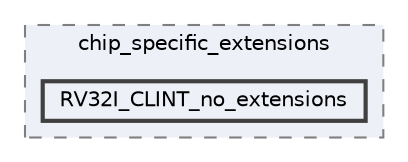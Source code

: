 digraph "D:/Projects/Raspberrypi_pico/pico_freertos_final/freertos_pico2/pico_freertos/FreeRTOS-Kernel/portable/IAR/RISC-V/chip_specific_extensions/RV32I_CLINT_no_extensions"
{
 // LATEX_PDF_SIZE
  bgcolor="transparent";
  edge [fontname=Helvetica,fontsize=10,labelfontname=Helvetica,labelfontsize=10];
  node [fontname=Helvetica,fontsize=10,shape=box,height=0.2,width=0.4];
  compound=true
  subgraph clusterdir_ece61dc0f3028521508647850dfcfa78 {
    graph [ bgcolor="#edf0f7", pencolor="grey50", label="chip_specific_extensions", fontname=Helvetica,fontsize=10 style="filled,dashed", URL="dir_ece61dc0f3028521508647850dfcfa78.html",tooltip=""]
  dir_18309b93a6f8c1d6076eb7805ffe4f39 [label="RV32I_CLINT_no_extensions", fillcolor="#edf0f7", color="grey25", style="filled,bold", URL="dir_18309b93a6f8c1d6076eb7805ffe4f39.html",tooltip=""];
  }
}
